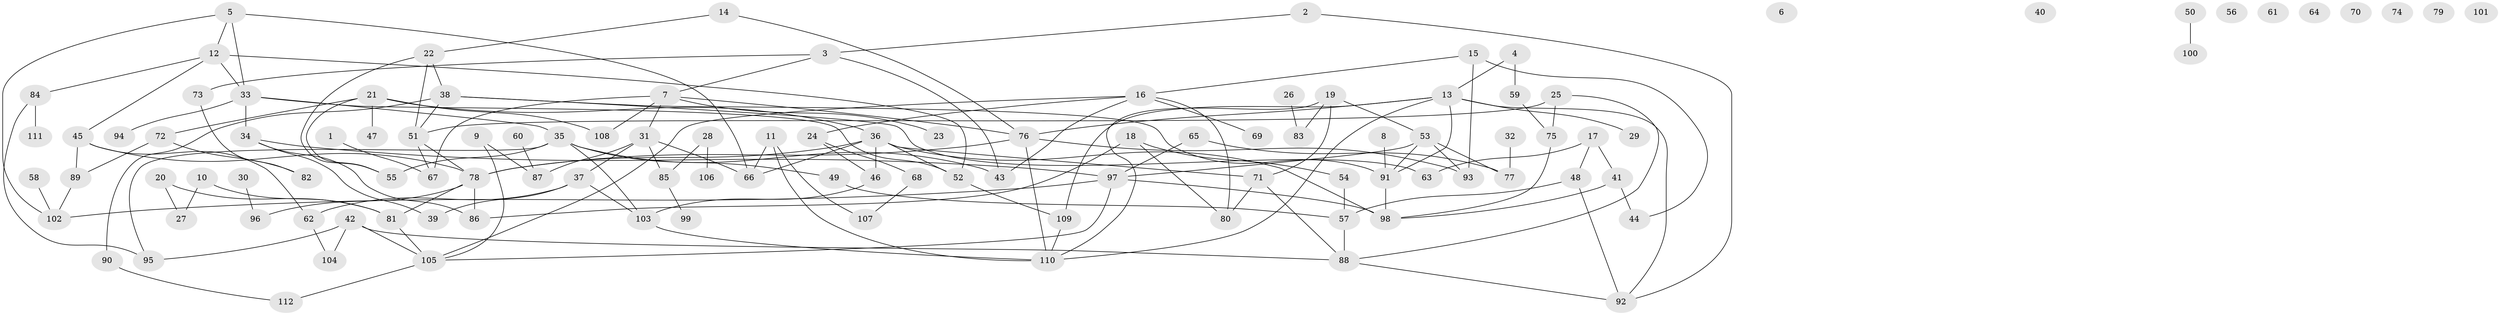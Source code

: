 // Generated by graph-tools (version 1.1) at 2025/25/03/09/25 03:25:13]
// undirected, 112 vertices, 160 edges
graph export_dot {
graph [start="1"]
  node [color=gray90,style=filled];
  1;
  2;
  3;
  4;
  5;
  6;
  7;
  8;
  9;
  10;
  11;
  12;
  13;
  14;
  15;
  16;
  17;
  18;
  19;
  20;
  21;
  22;
  23;
  24;
  25;
  26;
  27;
  28;
  29;
  30;
  31;
  32;
  33;
  34;
  35;
  36;
  37;
  38;
  39;
  40;
  41;
  42;
  43;
  44;
  45;
  46;
  47;
  48;
  49;
  50;
  51;
  52;
  53;
  54;
  55;
  56;
  57;
  58;
  59;
  60;
  61;
  62;
  63;
  64;
  65;
  66;
  67;
  68;
  69;
  70;
  71;
  72;
  73;
  74;
  75;
  76;
  77;
  78;
  79;
  80;
  81;
  82;
  83;
  84;
  85;
  86;
  87;
  88;
  89;
  90;
  91;
  92;
  93;
  94;
  95;
  96;
  97;
  98;
  99;
  100;
  101;
  102;
  103;
  104;
  105;
  106;
  107;
  108;
  109;
  110;
  111;
  112;
  1 -- 67;
  2 -- 3;
  2 -- 92;
  3 -- 7;
  3 -- 43;
  3 -- 73;
  4 -- 13;
  4 -- 59;
  5 -- 12;
  5 -- 33;
  5 -- 66;
  5 -- 102;
  7 -- 23;
  7 -- 31;
  7 -- 67;
  7 -- 76;
  7 -- 108;
  8 -- 91;
  9 -- 87;
  9 -- 105;
  10 -- 27;
  10 -- 81;
  11 -- 66;
  11 -- 107;
  11 -- 110;
  12 -- 33;
  12 -- 45;
  12 -- 52;
  12 -- 84;
  13 -- 29;
  13 -- 76;
  13 -- 91;
  13 -- 92;
  13 -- 109;
  13 -- 110;
  14 -- 22;
  14 -- 76;
  15 -- 16;
  15 -- 44;
  15 -- 93;
  16 -- 24;
  16 -- 43;
  16 -- 69;
  16 -- 80;
  16 -- 105;
  17 -- 41;
  17 -- 48;
  17 -- 63;
  18 -- 54;
  18 -- 80;
  18 -- 86;
  19 -- 53;
  19 -- 71;
  19 -- 83;
  19 -- 110;
  20 -- 27;
  20 -- 81;
  21 -- 36;
  21 -- 47;
  21 -- 55;
  21 -- 72;
  21 -- 108;
  22 -- 38;
  22 -- 51;
  22 -- 55;
  24 -- 46;
  24 -- 68;
  25 -- 51;
  25 -- 75;
  25 -- 88;
  26 -- 83;
  28 -- 85;
  28 -- 106;
  30 -- 96;
  31 -- 37;
  31 -- 66;
  31 -- 85;
  31 -- 87;
  32 -- 77;
  33 -- 34;
  33 -- 35;
  33 -- 52;
  33 -- 94;
  34 -- 39;
  34 -- 86;
  34 -- 97;
  35 -- 43;
  35 -- 49;
  35 -- 55;
  35 -- 95;
  35 -- 103;
  36 -- 46;
  36 -- 52;
  36 -- 66;
  36 -- 71;
  36 -- 78;
  36 -- 98;
  37 -- 39;
  37 -- 62;
  37 -- 103;
  38 -- 51;
  38 -- 63;
  38 -- 90;
  38 -- 91;
  41 -- 44;
  41 -- 98;
  42 -- 88;
  42 -- 95;
  42 -- 104;
  42 -- 105;
  45 -- 62;
  45 -- 78;
  45 -- 89;
  46 -- 103;
  48 -- 57;
  48 -- 92;
  49 -- 57;
  50 -- 100;
  51 -- 67;
  51 -- 78;
  52 -- 109;
  53 -- 77;
  53 -- 91;
  53 -- 93;
  53 -- 97;
  54 -- 57;
  57 -- 88;
  58 -- 102;
  59 -- 75;
  60 -- 87;
  62 -- 104;
  65 -- 77;
  65 -- 97;
  68 -- 107;
  71 -- 80;
  71 -- 88;
  72 -- 82;
  72 -- 89;
  73 -- 82;
  75 -- 98;
  76 -- 78;
  76 -- 93;
  76 -- 110;
  78 -- 81;
  78 -- 86;
  78 -- 96;
  81 -- 105;
  84 -- 95;
  84 -- 111;
  85 -- 99;
  88 -- 92;
  89 -- 102;
  90 -- 112;
  91 -- 98;
  97 -- 98;
  97 -- 102;
  97 -- 105;
  103 -- 110;
  105 -- 112;
  109 -- 110;
}
